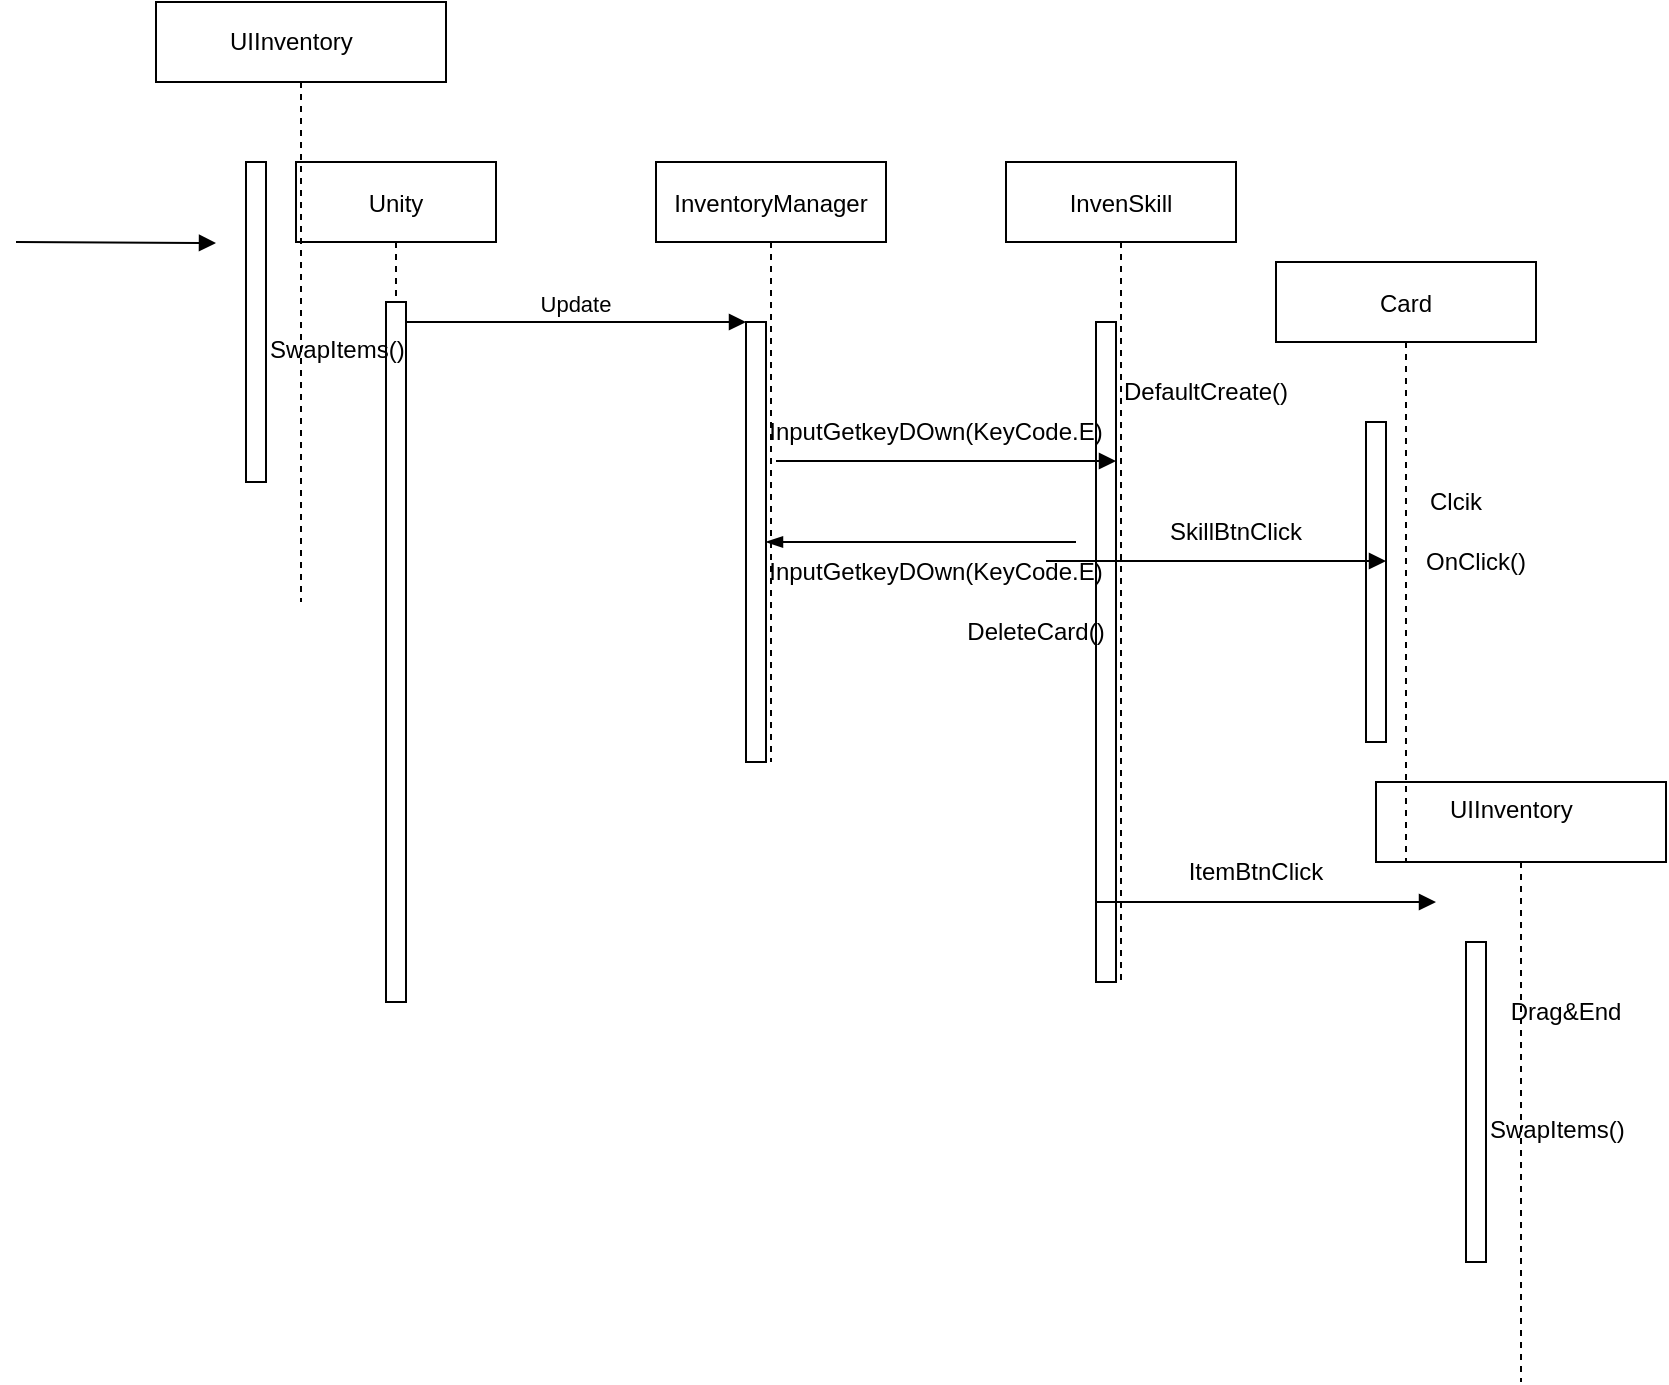<mxfile version="20.7.4" type="github">
  <diagram id="kgpKYQtTHZ0yAKxKKP6v" name="Page-1">
    <mxGraphModel dx="2085" dy="646" grid="1" gridSize="10" guides="1" tooltips="1" connect="1" arrows="1" fold="1" page="1" pageScale="1" pageWidth="850" pageHeight="1100" math="0" shadow="0">
      <root>
        <mxCell id="0" />
        <mxCell id="1" parent="0" />
        <mxCell id="CssKozzVS__TaEFJjU9P-34" value="" style="shape=umlLifeline;perimeter=lifelinePerimeter;container=1;collapsible=0;recursiveResize=0;rounded=0;shadow=0;strokeWidth=1;" vertex="1" parent="1">
          <mxGeometry x="610" y="390" width="145" height="300" as="geometry" />
        </mxCell>
        <mxCell id="CssKozzVS__TaEFJjU9P-35" value="" style="points=[];perimeter=orthogonalPerimeter;rounded=0;shadow=0;strokeWidth=1;" vertex="1" parent="CssKozzVS__TaEFJjU9P-34">
          <mxGeometry x="45" y="80" width="10" height="160" as="geometry" />
        </mxCell>
        <mxCell id="CssKozzVS__TaEFJjU9P-37" value="SwapItems()" style="text;whiteSpace=wrap;html=1;" vertex="1" parent="CssKozzVS__TaEFJjU9P-34">
          <mxGeometry x="55" y="160" width="90" height="40" as="geometry" />
        </mxCell>
        <mxCell id="CssKozzVS__TaEFJjU9P-38" value="Drag&amp;amp;End" style="text;html=1;strokeColor=none;fillColor=none;align=center;verticalAlign=middle;whiteSpace=wrap;rounded=0;rotation=0;" vertex="1" parent="CssKozzVS__TaEFJjU9P-34">
          <mxGeometry x="65" y="100" width="60" height="30" as="geometry" />
        </mxCell>
        <mxCell id="CssKozzVS__TaEFJjU9P-36" value="UIInventory" style="text;whiteSpace=wrap;html=1;" vertex="1" parent="CssKozzVS__TaEFJjU9P-34">
          <mxGeometry x="35" width="90" height="40" as="geometry" />
        </mxCell>
        <mxCell id="3nuBFxr9cyL0pnOWT2aG-1" value="Unity" style="shape=umlLifeline;perimeter=lifelinePerimeter;container=1;collapsible=0;recursiveResize=0;rounded=0;shadow=0;strokeWidth=1;" parent="1" vertex="1">
          <mxGeometry x="70" y="80" width="100" height="420" as="geometry" />
        </mxCell>
        <mxCell id="3nuBFxr9cyL0pnOWT2aG-2" value="" style="points=[];perimeter=orthogonalPerimeter;rounded=0;shadow=0;strokeWidth=1;" parent="3nuBFxr9cyL0pnOWT2aG-1" vertex="1">
          <mxGeometry x="45" y="70" width="10" height="350" as="geometry" />
        </mxCell>
        <mxCell id="3nuBFxr9cyL0pnOWT2aG-5" value="InventoryManager" style="shape=umlLifeline;perimeter=lifelinePerimeter;container=1;collapsible=0;recursiveResize=0;rounded=0;shadow=0;strokeWidth=1;" parent="1" vertex="1">
          <mxGeometry x="250" y="80" width="115" height="300" as="geometry" />
        </mxCell>
        <mxCell id="3nuBFxr9cyL0pnOWT2aG-6" value="" style="points=[];perimeter=orthogonalPerimeter;rounded=0;shadow=0;strokeWidth=1;" parent="3nuBFxr9cyL0pnOWT2aG-5" vertex="1">
          <mxGeometry x="45" y="80" width="10" height="220" as="geometry" />
        </mxCell>
        <mxCell id="3nuBFxr9cyL0pnOWT2aG-8" value="Update" style="verticalAlign=bottom;endArrow=block;entryX=0;entryY=0;shadow=0;strokeWidth=1;" parent="1" source="3nuBFxr9cyL0pnOWT2aG-2" target="3nuBFxr9cyL0pnOWT2aG-6" edge="1">
          <mxGeometry relative="1" as="geometry">
            <mxPoint x="225" y="160" as="sourcePoint" />
          </mxGeometry>
        </mxCell>
        <mxCell id="CssKozzVS__TaEFJjU9P-2" value="InvenSkill" style="shape=umlLifeline;perimeter=lifelinePerimeter;container=1;collapsible=0;recursiveResize=0;rounded=0;shadow=0;strokeWidth=1;" vertex="1" parent="1">
          <mxGeometry x="425" y="80" width="115" height="410" as="geometry" />
        </mxCell>
        <mxCell id="CssKozzVS__TaEFJjU9P-3" value="" style="points=[];perimeter=orthogonalPerimeter;rounded=0;shadow=0;strokeWidth=1;" vertex="1" parent="CssKozzVS__TaEFJjU9P-2">
          <mxGeometry x="45" y="80" width="10" height="330" as="geometry" />
        </mxCell>
        <mxCell id="CssKozzVS__TaEFJjU9P-4" value="DefaultCreate()" style="text;html=1;strokeColor=none;fillColor=none;align=center;verticalAlign=middle;whiteSpace=wrap;rounded=0;rotation=0;" vertex="1" parent="CssKozzVS__TaEFJjU9P-2">
          <mxGeometry x="70" y="100" width="60" height="30" as="geometry" />
        </mxCell>
        <mxCell id="CssKozzVS__TaEFJjU9P-12" value="" style="verticalAlign=bottom;endArrow=block;entryX=0;entryY=0;shadow=0;strokeWidth=1;" edge="1" parent="CssKozzVS__TaEFJjU9P-2">
          <mxGeometry relative="1" as="geometry">
            <mxPoint x="-115" y="149.5" as="sourcePoint" />
            <mxPoint x="55" y="149.5" as="targetPoint" />
          </mxGeometry>
        </mxCell>
        <mxCell id="CssKozzVS__TaEFJjU9P-5" value="DeleteCard()" style="text;html=1;strokeColor=none;fillColor=none;align=center;verticalAlign=middle;whiteSpace=wrap;rounded=0;rotation=0;" vertex="1" parent="CssKozzVS__TaEFJjU9P-2">
          <mxGeometry x="-15" y="220" width="60" height="30" as="geometry" />
        </mxCell>
        <mxCell id="CssKozzVS__TaEFJjU9P-8" value="" style="shape=umlLifeline;perimeter=lifelinePerimeter;container=1;collapsible=0;recursiveResize=0;rounded=0;shadow=0;strokeWidth=1;" vertex="1" parent="1">
          <mxGeometry width="145" height="300" as="geometry" />
        </mxCell>
        <mxCell id="CssKozzVS__TaEFJjU9P-9" value="" style="points=[];perimeter=orthogonalPerimeter;rounded=0;shadow=0;strokeWidth=1;" vertex="1" parent="CssKozzVS__TaEFJjU9P-8">
          <mxGeometry x="45" y="80" width="10" height="160" as="geometry" />
        </mxCell>
        <mxCell id="CssKozzVS__TaEFJjU9P-7" value="UIInventory" style="text;whiteSpace=wrap;html=1;" vertex="1" parent="CssKozzVS__TaEFJjU9P-8">
          <mxGeometry x="35" y="6" width="90" height="40" as="geometry" />
        </mxCell>
        <mxCell id="CssKozzVS__TaEFJjU9P-17" value="SwapItems()" style="text;whiteSpace=wrap;html=1;" vertex="1" parent="CssKozzVS__TaEFJjU9P-8">
          <mxGeometry x="55" y="160" width="90" height="40" as="geometry" />
        </mxCell>
        <mxCell id="CssKozzVS__TaEFJjU9P-28" value="" style="verticalAlign=bottom;endArrow=block;shadow=0;strokeWidth=1;" edge="1" parent="CssKozzVS__TaEFJjU9P-8">
          <mxGeometry relative="1" as="geometry">
            <mxPoint x="-70" y="120.0" as="sourcePoint" />
            <mxPoint x="30" y="120.5" as="targetPoint" />
          </mxGeometry>
        </mxCell>
        <mxCell id="CssKozzVS__TaEFJjU9P-1" value="InputGetkeyDOwn(KeyCode.E)" style="text;html=1;strokeColor=none;fillColor=none;align=center;verticalAlign=middle;whiteSpace=wrap;rounded=0;rotation=0;" vertex="1" parent="1">
          <mxGeometry x="360" y="200" width="60" height="30" as="geometry" />
        </mxCell>
        <mxCell id="CssKozzVS__TaEFJjU9P-15" value="" style="verticalAlign=bottom;endArrow=none;shadow=0;strokeWidth=1;startArrow=blockThin;startFill=1;endFill=0;" edge="1" parent="1">
          <mxGeometry relative="1" as="geometry">
            <mxPoint x="305" y="270.0" as="sourcePoint" />
            <mxPoint x="460" y="270" as="targetPoint" />
          </mxGeometry>
        </mxCell>
        <mxCell id="CssKozzVS__TaEFJjU9P-16" value="InputGetkeyDOwn(KeyCode.E)" style="text;html=1;strokeColor=none;fillColor=none;align=center;verticalAlign=middle;whiteSpace=wrap;rounded=0;rotation=0;" vertex="1" parent="1">
          <mxGeometry x="360" y="270" width="60" height="30" as="geometry" />
        </mxCell>
        <mxCell id="CssKozzVS__TaEFJjU9P-23" value="Card" style="shape=umlLifeline;perimeter=lifelinePerimeter;container=1;collapsible=0;recursiveResize=0;rounded=0;shadow=0;strokeWidth=1;" vertex="1" parent="1">
          <mxGeometry x="560" y="130" width="130" height="300" as="geometry" />
        </mxCell>
        <mxCell id="CssKozzVS__TaEFJjU9P-24" value="" style="points=[];perimeter=orthogonalPerimeter;rounded=0;shadow=0;strokeWidth=1;" vertex="1" parent="CssKozzVS__TaEFJjU9P-23">
          <mxGeometry x="45" y="80" width="10" height="160" as="geometry" />
        </mxCell>
        <mxCell id="CssKozzVS__TaEFJjU9P-25" value="Clcik" style="text;html=1;strokeColor=none;fillColor=none;align=center;verticalAlign=middle;whiteSpace=wrap;rounded=0;rotation=0;" vertex="1" parent="CssKozzVS__TaEFJjU9P-23">
          <mxGeometry x="60" y="105" width="60" height="30" as="geometry" />
        </mxCell>
        <mxCell id="CssKozzVS__TaEFJjU9P-26" value="" style="verticalAlign=bottom;endArrow=block;entryX=0;entryY=0;shadow=0;strokeWidth=1;" edge="1" parent="CssKozzVS__TaEFJjU9P-23">
          <mxGeometry relative="1" as="geometry">
            <mxPoint x="-115" y="149.5" as="sourcePoint" />
            <mxPoint x="55" y="149.5" as="targetPoint" />
          </mxGeometry>
        </mxCell>
        <mxCell id="CssKozzVS__TaEFJjU9P-32" value="OnClick()" style="text;html=1;strokeColor=none;fillColor=none;align=center;verticalAlign=middle;whiteSpace=wrap;rounded=0;rotation=0;" vertex="1" parent="CssKozzVS__TaEFJjU9P-23">
          <mxGeometry x="70" y="135" width="60" height="30" as="geometry" />
        </mxCell>
        <mxCell id="CssKozzVS__TaEFJjU9P-29" value="SkillBtnClick" style="text;html=1;strokeColor=none;fillColor=none;align=center;verticalAlign=middle;whiteSpace=wrap;rounded=0;rotation=0;" vertex="1" parent="1">
          <mxGeometry x="510" y="250" width="60" height="30" as="geometry" />
        </mxCell>
        <mxCell id="CssKozzVS__TaEFJjU9P-30" value="" style="verticalAlign=bottom;endArrow=block;entryX=0;entryY=0;shadow=0;strokeWidth=1;" edge="1" parent="1">
          <mxGeometry relative="1" as="geometry">
            <mxPoint x="470" y="450.0" as="sourcePoint" />
            <mxPoint x="640" y="450.0" as="targetPoint" />
          </mxGeometry>
        </mxCell>
        <mxCell id="CssKozzVS__TaEFJjU9P-31" value="ItemBtnClick" style="text;html=1;strokeColor=none;fillColor=none;align=center;verticalAlign=middle;whiteSpace=wrap;rounded=0;rotation=0;" vertex="1" parent="1">
          <mxGeometry x="520" y="420" width="60" height="30" as="geometry" />
        </mxCell>
      </root>
    </mxGraphModel>
  </diagram>
</mxfile>
